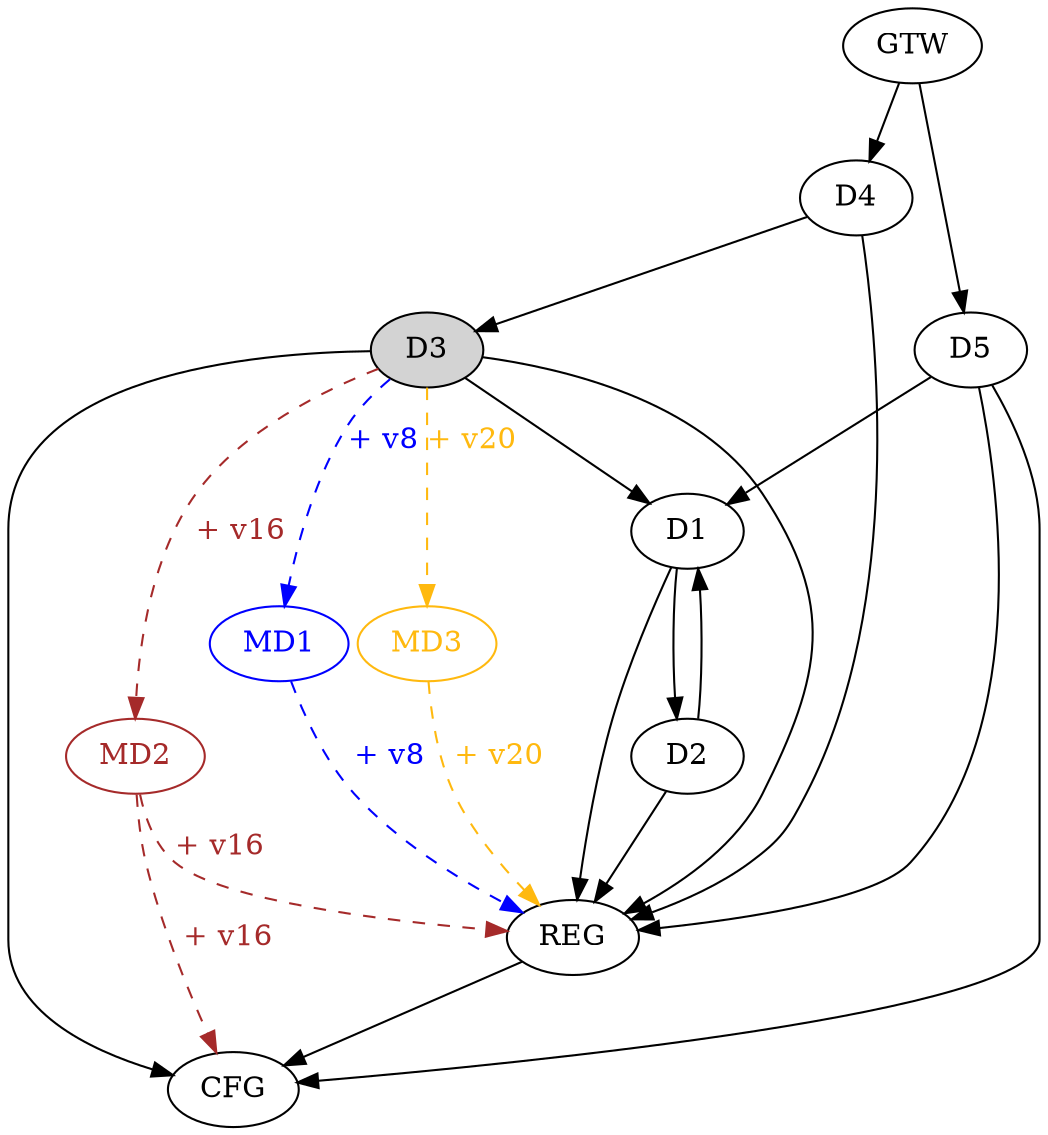 strict digraph G {
  D1 [ label="D1" ];
  D2 [ label="D2" ];
  D3 [ label="D3" style="filled"];
  D4 [ label="D4" ];
  D5 [ label="D5" ];
  GTW [ label="GTW" ];
  REG [ label="REG" ];
  CFG [ label="CFG" ];
  MD1 [ label="MD1" color="blue", fontcolor="blue"];
  MD2 [ label="MD2" color="brown", fontcolor="brown" ];
  MD3 [ label="MD3" color="darkgoldenrod1", fontcolor="darkgoldenrod1"];
  D1 -> D2;
  D2 -> D1;
  D3 -> D1;
  D4 -> D3;
  D5 -> D1;
  GTW -> D4;
  GTW -> D5;
  D1 -> REG;
  D2 -> REG;
  D3 -> REG;
  D4 -> REG;
  D5 -> REG;
  D3 -> CFG;
  D5 -> CFG;
  REG -> CFG;
  D3 -> MD1 [style="dashed" color="blue" label="+ v8" fontcolor="blue"];
  MD1 -> REG [style="dashed" color="blue" label="+ v8" fontcolor="blue"];
  D3 -> MD2 [style="dashed" color="brown" label="+ v16" fontcolor="brown"];
  MD2 -> REG [style="dashed" color="brown" label="+ v16" fontcolor="brown"];
  MD2 -> CFG [style="dashed" color="brown" label="+ v16" fontcolor="brown"];
  D3 -> MD3 [style="dashed" color="darkgoldenrod1" label="+ v20" fontcolor="darkgoldenrod1"];
  MD3 -> REG [style="dashed" color="darkgoldenrod1" label="+ v20" fontcolor="darkgoldenrod1"];
}
